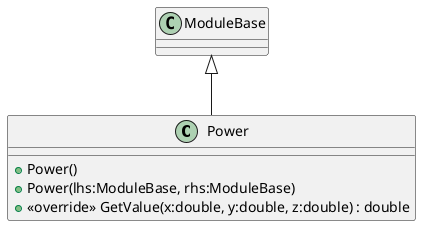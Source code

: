 @startuml
class Power {
    + Power()
    + Power(lhs:ModuleBase, rhs:ModuleBase)
    + <<override>> GetValue(x:double, y:double, z:double) : double
}
ModuleBase <|-- Power
@enduml
